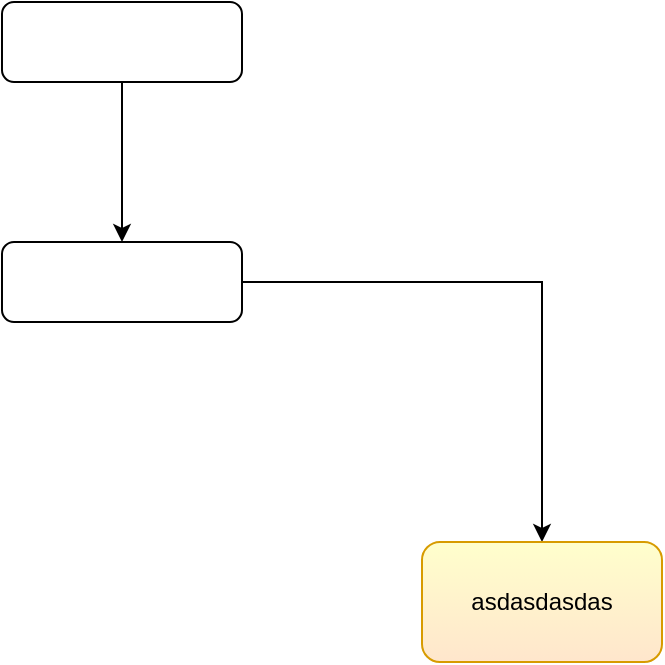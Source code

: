 <mxfile version="20.6.2" type="github"><diagram id="M5yNcnc3Mju6YRwP3oy8" name="Page-1"><mxGraphModel dx="997" dy="571" grid="1" gridSize="10" guides="1" tooltips="1" connect="1" arrows="1" fold="1" page="1" pageScale="1" pageWidth="827" pageHeight="1169" math="0" shadow="0"><root><mxCell id="0"/><mxCell id="1" parent="0"/><mxCell id="5PaWgcaqEUsi43cs18LL-3" value="" style="edgeStyle=orthogonalEdgeStyle;rounded=0;orthogonalLoop=1;jettySize=auto;html=1;" parent="1" source="5PaWgcaqEUsi43cs18LL-1" target="5PaWgcaqEUsi43cs18LL-2" edge="1"><mxGeometry relative="1" as="geometry"/></mxCell><mxCell id="5PaWgcaqEUsi43cs18LL-1" value="" style="rounded=1;whiteSpace=wrap;html=1;" parent="1" vertex="1"><mxGeometry x="220" y="460" width="120" height="40" as="geometry"/></mxCell><mxCell id="5PaWgcaqEUsi43cs18LL-5" value="" style="edgeStyle=orthogonalEdgeStyle;rounded=0;orthogonalLoop=1;jettySize=auto;html=1;" parent="1" source="5PaWgcaqEUsi43cs18LL-2" target="5PaWgcaqEUsi43cs18LL-4" edge="1"><mxGeometry relative="1" as="geometry"><Array as="points"><mxPoint x="380" y="600"/><mxPoint x="380" y="600"/></Array></mxGeometry></mxCell><mxCell id="5PaWgcaqEUsi43cs18LL-2" value="" style="rounded=1;whiteSpace=wrap;html=1;" parent="1" vertex="1"><mxGeometry x="220" y="580" width="120" height="40" as="geometry"/></mxCell><mxCell id="5PaWgcaqEUsi43cs18LL-4" value="asdasdasdas" style="whiteSpace=wrap;html=1;rounded=1;fillColor=#ffe6cc;strokeColor=#d79b00;gradientDirection=north;gradientColor=#FFFFCC;" parent="1" vertex="1"><mxGeometry x="430" y="730" width="120" height="60" as="geometry"/></mxCell></root></mxGraphModel></diagram></mxfile>